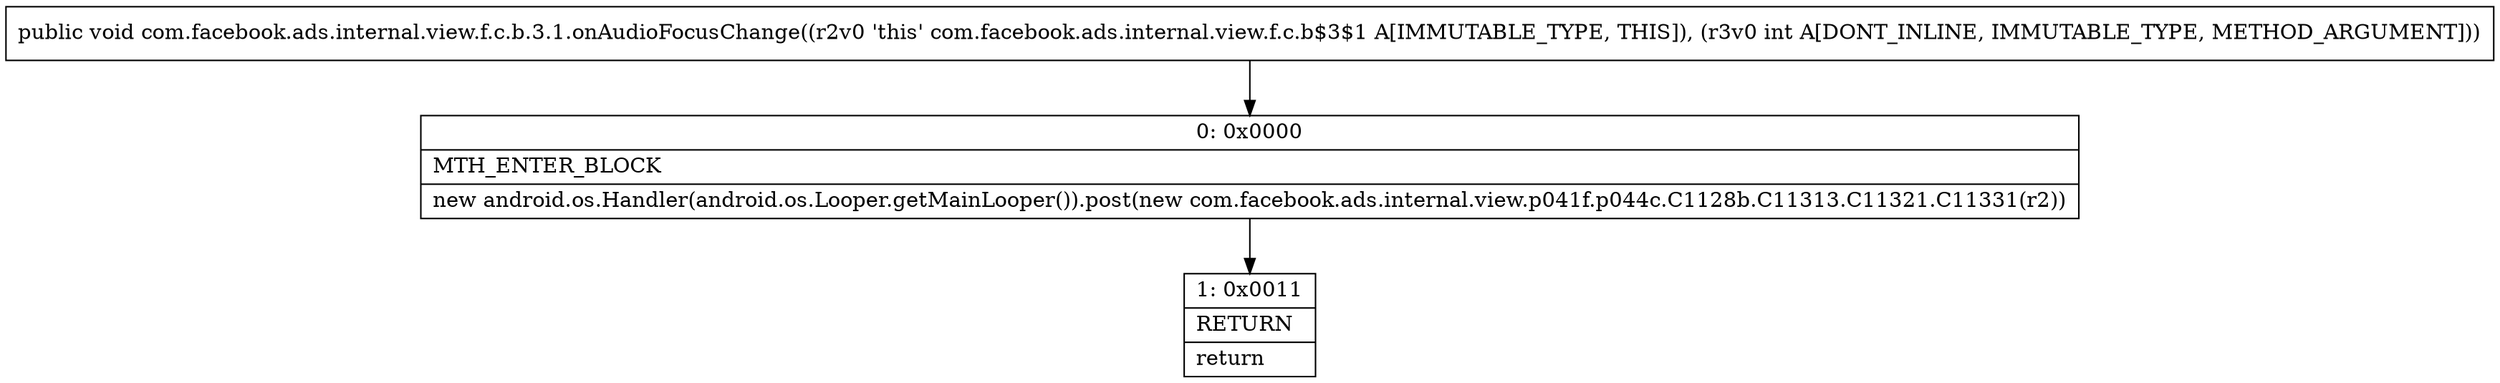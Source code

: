 digraph "CFG forcom.facebook.ads.internal.view.f.c.b.3.1.onAudioFocusChange(I)V" {
Node_0 [shape=record,label="{0\:\ 0x0000|MTH_ENTER_BLOCK\l|new android.os.Handler(android.os.Looper.getMainLooper()).post(new com.facebook.ads.internal.view.p041f.p044c.C1128b.C11313.C11321.C11331(r2))\l}"];
Node_1 [shape=record,label="{1\:\ 0x0011|RETURN\l|return\l}"];
MethodNode[shape=record,label="{public void com.facebook.ads.internal.view.f.c.b.3.1.onAudioFocusChange((r2v0 'this' com.facebook.ads.internal.view.f.c.b$3$1 A[IMMUTABLE_TYPE, THIS]), (r3v0 int A[DONT_INLINE, IMMUTABLE_TYPE, METHOD_ARGUMENT])) }"];
MethodNode -> Node_0;
Node_0 -> Node_1;
}

